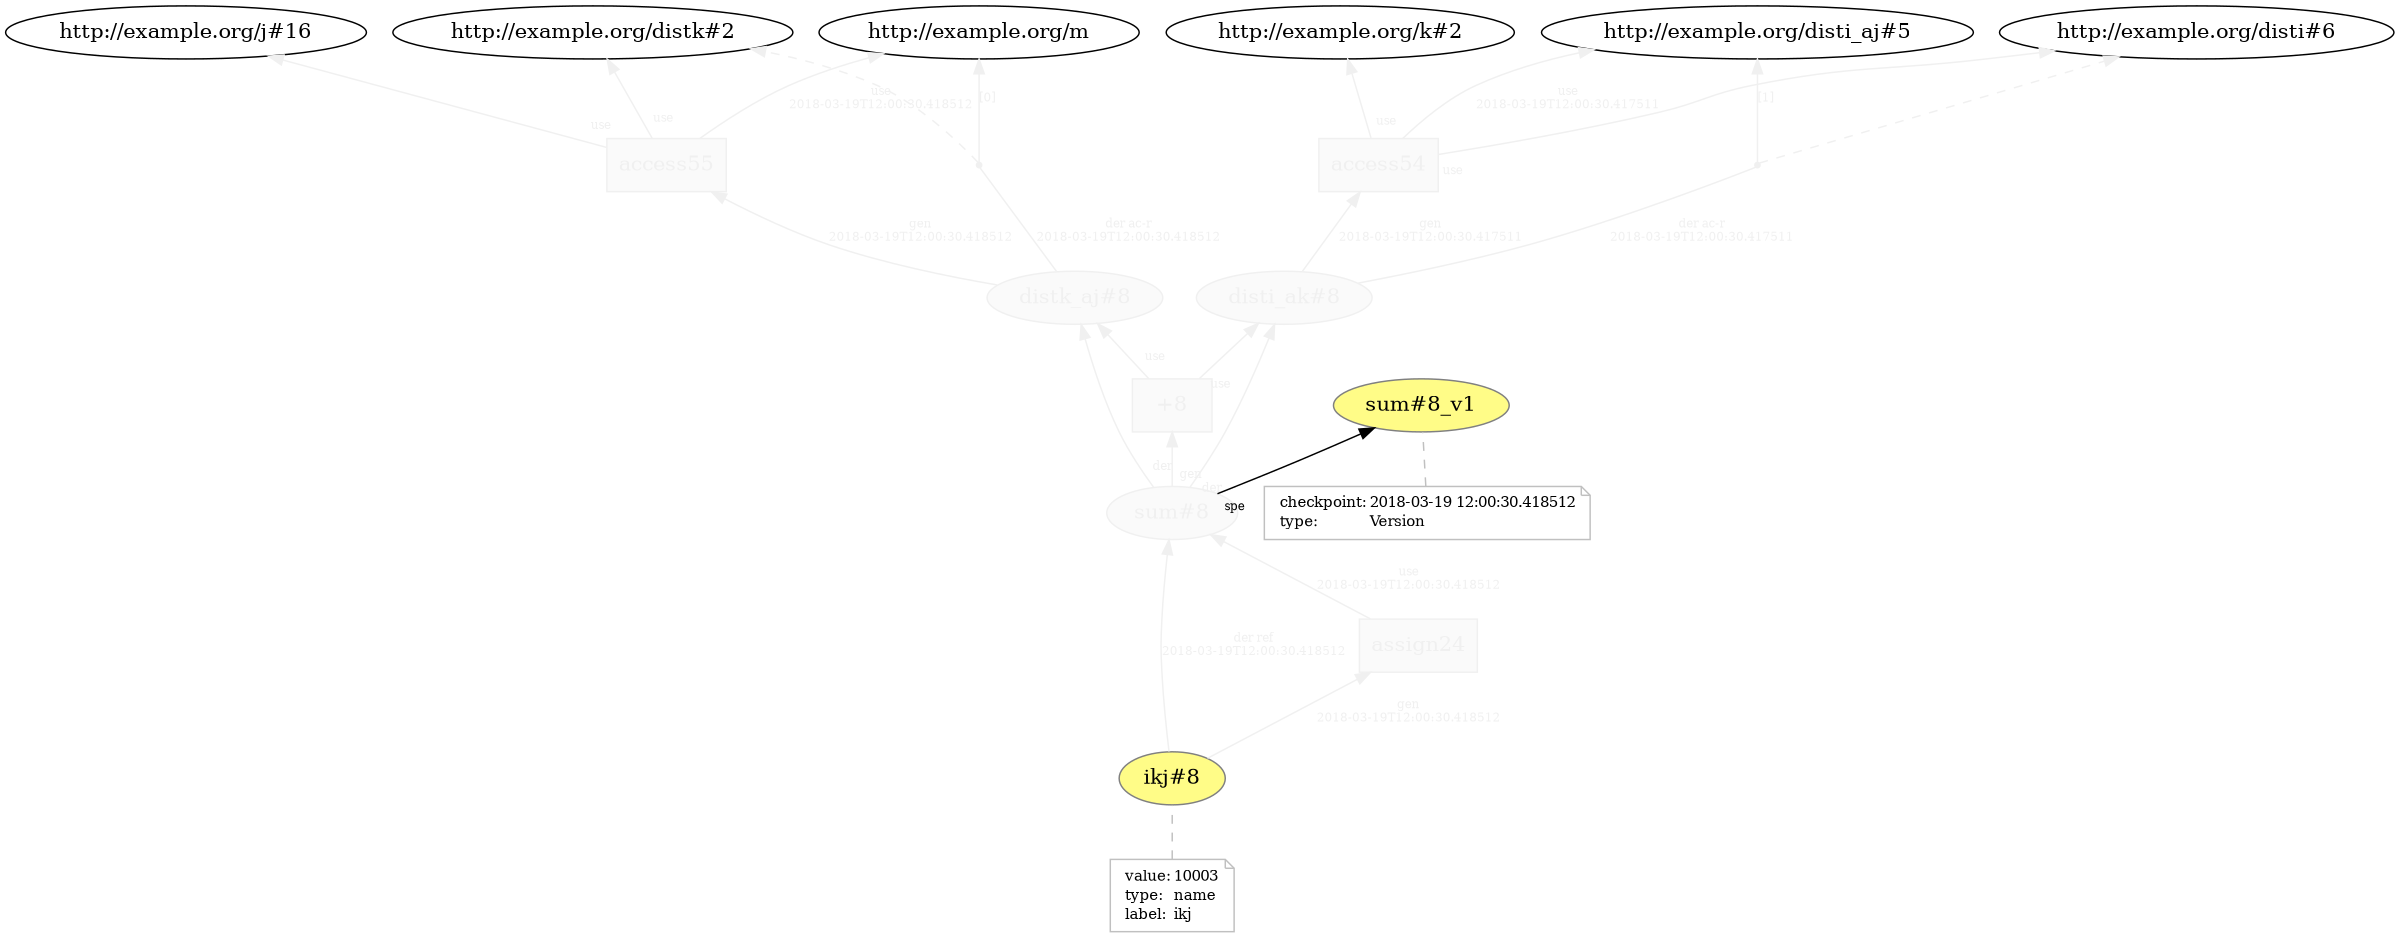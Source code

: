 digraph "PROV" { size="16,12"; rankdir="BT";
"http://example.org/disti_ak#8" [fillcolor="#FAFAFA",color="#F0F0F0",style="filled",fontcolor="#F0F0F0",label="disti_ak#8",URL="http://example.org/disti_ak#8"]
"http://example.org/access54" [fillcolor="#FAFAFA",color="#F0F0F0",shape="polygon",sides="4",style="filled",fontcolor="#F0F0F0",label="access54",URL="http://example.org/access54"]
"bn0" [shape="point",label="",fontcolor="#F0F0F0",color="#F0F0F0"]
"http://example.org/disti_ak#8" -> "bn0" [fontsize="8",distance="1.5",angle="60.0",rotation="20",label="der ac-r
2018-03-19T12:00:30.417511",arrowhead="none",fontcolor="#F0F0F0",color="#F0F0F0"]
"bn0" -> "http://example.org/disti#6" [style="dashed",fontcolor="#F0F0F0",color="#F0F0F0"]
"bn0" -> "http://example.org/disti_aj#5" [fontsize="8",distance="1.5",angle="60.0",rotation="20",label="[1]",fontcolor="#F0F0F0",color="#F0F0F0"]
"http://example.org/access54" -> "http://example.org/disti#6" [labelfontsize="8",labeldistance="1.5",labelangle="60.0",rotation="20",taillabel="use",fontcolor="#F0F0F0",color="#F0F0F0"]
"http://example.org/access54" -> "http://example.org/k#2" [labelfontsize="8",labeldistance="1.5",labelangle="60.0",rotation="20",taillabel="use",fontcolor="#F0F0F0",color="#F0F0F0"]
"http://example.org/distk_aj#8" [fillcolor="#FAFAFA",color="#F0F0F0",style="filled",fontcolor="#F0F0F0",label="distk_aj#8",URL="http://example.org/distk_aj#8"]
"http://example.org/access55" [fillcolor="#FAFAFA",color="#F0F0F0",shape="polygon",sides="4",style="filled",fontcolor="#F0F0F0",label="access55",URL="http://example.org/access55"]
"bn1" [shape="point",label="",fontcolor="#F0F0F0",color="#F0F0F0"]
"http://example.org/distk_aj#8" -> "bn1" [fontsize="8",distance="1.5",angle="60.0",rotation="20",label="der ac-r
2018-03-19T12:00:30.418512",arrowhead="none",fontcolor="#F0F0F0",color="#F0F0F0"]
"bn1" -> "http://example.org/distk#2" [style="dashed",fontcolor="#F0F0F0",color="#F0F0F0"]
"bn1" -> "http://example.org/m" [fontsize="8",distance="1.5",angle="60.0",rotation="20",label="[0]",fontcolor="#F0F0F0",color="#F0F0F0"]
"http://example.org/access55" -> "http://example.org/distk#2" [labelfontsize="8",labeldistance="1.5",labelangle="60.0",rotation="20",taillabel="use",fontcolor="#F0F0F0",color="#F0F0F0"]
"http://example.org/access55" -> "http://example.org/j#16" [labelfontsize="8",labeldistance="1.5",labelangle="60.0",rotation="20",taillabel="use",fontcolor="#F0F0F0",color="#F0F0F0"]
"http://example.org/sum#8" [fillcolor="#FAFAFA",color="#F0F0F0",style="filled",fontcolor="#F0F0F0",label="sum#8",URL="http://example.org/sum#8"]
"http://example.org/sum#8_v1" [fillcolor="#FFFC87",color="#808080",style="filled",label="sum#8_v1",URL="http://example.org/sum#8_v1"]
"-attrs0" [color="gray",shape="note",fontsize="10",fontcolor="black",label=<<TABLE cellpadding="0" border="0">
	<TR>
	    <TD align="left">checkpoint:</TD>
	    <TD align="left">2018-03-19 12:00:30.418512</TD>
	</TR>
	<TR>
	    <TD align="left">type:</TD>
	    <TD align="left">Version</TD>
	</TR>
</TABLE>>]
"-attrs0" -> "http://example.org/sum#8_v1" [color="gray",style="dashed",arrowhead="none"]
"http://example.org/sum#8" -> "http://example.org/sum#8_v1" [labelfontsize="8",labeldistance="1.5",labelangle="60.0",rotation="20",taillabel="spe"]
"http://example.org/+8" [fillcolor="#FAFAFA",color="#F0F0F0",shape="polygon",sides="4",style="filled",fontcolor="#F0F0F0",label="+8",URL="http://example.org/+8"]
"http://example.org/sum#8" -> "http://example.org/disti_ak#8" [labelfontsize="8",labeldistance="1.5",labelangle="60.0",rotation="20",taillabel="der",fontcolor="#F0F0F0",color="#F0F0F0"]
"http://example.org/sum#8" -> "http://example.org/distk_aj#8" [labelfontsize="8",labeldistance="1.5",labelangle="60.0",rotation="20",taillabel="der",fontcolor="#F0F0F0",color="#F0F0F0"]
"http://example.org/ikj#8" [fillcolor="#FFFC87",color="#808080",style="filled",label="ikj#8",URL="http://example.org/ikj#8"]
"-attrs1" [color="gray",shape="note",fontsize="10",fontcolor="black",label=<<TABLE cellpadding="0" border="0">
	<TR>
	    <TD align="left">value:</TD>
	    <TD align="left">10003</TD>
	</TR>
	<TR>
	    <TD align="left">type:</TD>
	    <TD align="left">name</TD>
	</TR>
	<TR>
	    <TD align="left">label:</TD>
	    <TD align="left">ikj</TD>
	</TR>
</TABLE>>]
"-attrs1" -> "http://example.org/ikj#8" [color="gray",style="dashed",arrowhead="none"]
"http://example.org/assign24" [fillcolor="#FAFAFA",color="#F0F0F0",shape="polygon",sides="4",style="filled",fontcolor="#F0F0F0",label="assign24",URL="http://example.org/assign24"]
"http://example.org/ikj#8" -> "http://example.org/sum#8" [fontsize="8",distance="1.5",angle="60.0",rotation="20",label="der ref
2018-03-19T12:00:30.418512",fontcolor="#F0F0F0",color="#F0F0F0"]
"http://example.org/+8" -> "http://example.org/disti_ak#8" [labelfontsize="8",labeldistance="1.5",labelangle="60.0",rotation="20",taillabel="use",fontcolor="#F0F0F0",color="#F0F0F0"]
"http://example.org/assign24" -> "http://example.org/sum#8" [fontsize="8",distance="1.5",angle="60.0",rotation="20",label="use
2018-03-19T12:00:30.418512",fontcolor="#F0F0F0",color="#F0F0F0"]
"http://example.org/access55" -> "http://example.org/m" [fontsize="8",distance="1.5",angle="60.0",rotation="20",label="use
2018-03-19T12:00:30.418512",fontcolor="#F0F0F0",color="#F0F0F0"]
"http://example.org/access54" -> "http://example.org/disti_aj#5" [fontsize="8",distance="1.5",angle="60.0",rotation="20",label="use
2018-03-19T12:00:30.417511",fontcolor="#F0F0F0",color="#F0F0F0"]
"http://example.org/+8" -> "http://example.org/distk_aj#8" [labelfontsize="8",labeldistance="1.5",labelangle="60.0",rotation="20",taillabel="use",fontcolor="#F0F0F0",color="#F0F0F0"]
"http://example.org/distk_aj#8" -> "http://example.org/access55" [fontsize="8",distance="1.5",angle="60.0",rotation="20",label="gen
2018-03-19T12:00:30.418512",fontcolor="#F0F0F0",color="#F0F0F0"]
"http://example.org/ikj#8" -> "http://example.org/assign24" [fontsize="8",distance="1.5",angle="60.0",rotation="20",label="gen
2018-03-19T12:00:30.418512",fontcolor="#F0F0F0",color="#F0F0F0"]
"http://example.org/disti_ak#8" -> "http://example.org/access54" [fontsize="8",distance="1.5",angle="60.0",rotation="20",label="gen
2018-03-19T12:00:30.417511",fontcolor="#F0F0F0",color="#F0F0F0"]
"http://example.org/sum#8" -> "http://example.org/+8" [labelfontsize="8",labeldistance="1.5",labelangle="60.0",rotation="20",taillabel="gen",fontcolor="#F0F0F0",color="#F0F0F0"]
}
